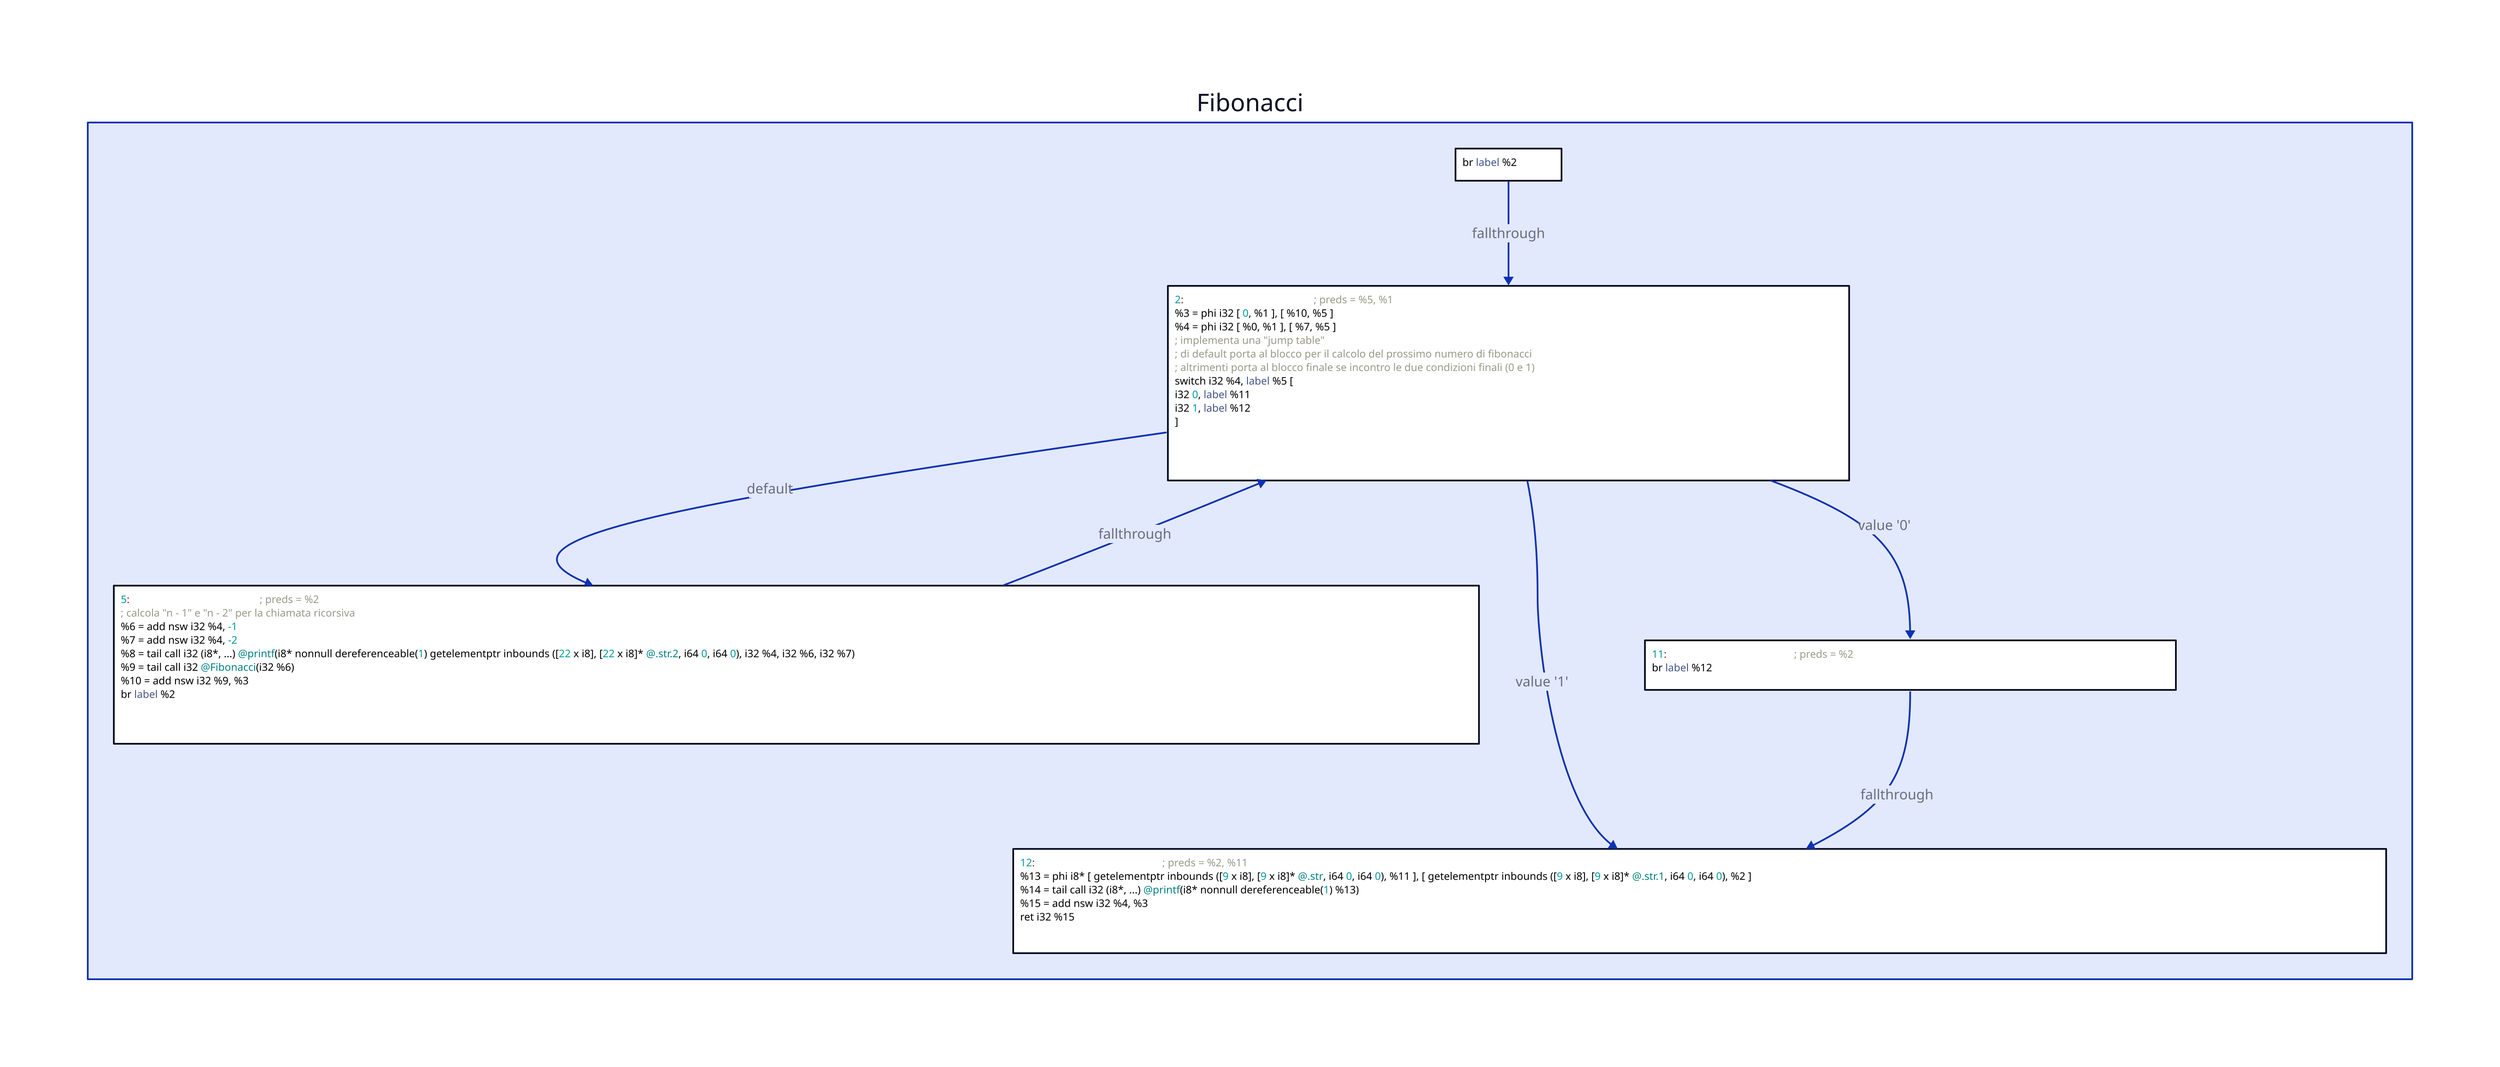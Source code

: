 Fibonacci: {
  entry: |llvm
    br label %2
  |

  bb1: |llvm
    2:                                                ; preds = %5, %1
    %3 = phi i32 [ 0, %1 ], [ %10, %5 ]
    %4 = phi i32 [ %0, %1 ], [ %7, %5 ]
    ; implementa una "jump table"
    ; di default porta al blocco per il calcolo del prossimo numero di fibonacci
    ; altrimenti porta al blocco finale se incontro le due condizioni finali (0 e 1)
    switch i32 %4, label %5 [
      i32 0, label %11
      i32 1, label %12
    ]
  |

  bb2: |llvm
    5:                                                ; preds = %2
    ; calcola "n - 1" e "n - 2" per la chiamata ricorsiva
    %6 = add nsw i32 %4, -1
    %7 = add nsw i32 %4, -2
    %8 = tail call i32 (i8*, ...) @printf(i8* nonnull dereferenceable(1) getelementptr inbounds ([22 x i8], [22 x i8]* @.str.2, i64 0, i64 0), i32 %4, i32 %6, i32 %7)
    %9 = tail call i32 @Fibonacci(i32 %6)
    %10 = add nsw i32 %9, %3
    br label %2
  |

  bb3: |llvm
    11:                                               ; preds = %2
    br label %12
  |

  bb4: |llvm
    12:                                               ; preds = %2, %11
    %13 = phi i8* [ getelementptr inbounds ([9 x i8], [9 x i8]* @.str, i64 0, i64 0), %11 ], [ getelementptr inbounds ([9 x i8], [9 x i8]* @.str.1, i64 0, i64 0), %2 ]
    %14 = tail call i32 (i8*, ...) @printf(i8* nonnull dereferenceable(1) %13)
    %15 = add nsw i32 %4, %3
    ret i32 %15
  |
  
  # collegamenti
  entry -> bb1: fallthrough
  bb1 -> bb2: default
  bb2 -> bb1: fallthrough
  bb1 -> bb3: value '0'
  bb1 -> bb4: value '1'
  bb3 -> bb4: fallthrough
}

